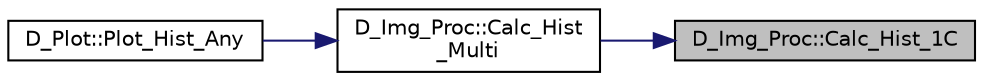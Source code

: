 digraph "D_Img_Proc::Calc_Hist_1C"
{
 // LATEX_PDF_SIZE
  edge [fontname="Helvetica",fontsize="10",labelfontname="Helvetica",labelfontsize="10"];
  node [fontname="Helvetica",fontsize="10",shape=record];
  rankdir="RL";
  Node1 [label="D_Img_Proc::Calc_Hist_1C",height=0.2,width=0.4,color="black", fillcolor="grey75", style="filled", fontcolor="black",tooltip=" "];
  Node1 -> Node2 [dir="back",color="midnightblue",fontsize="10",style="solid"];
  Node2 [label="D_Img_Proc::Calc_Hist\l_Multi",height=0.2,width=0.4,color="black", fillcolor="white", style="filled",URL="$class_d___img___proc.html#aa12289afe5dafce50eb1b68c00065615",tooltip=" "];
  Node2 -> Node3 [dir="back",color="midnightblue",fontsize="10",style="solid"];
  Node3 [label="D_Plot::Plot_Hist_Any",height=0.2,width=0.4,color="black", fillcolor="white", style="filled",URL="$class_d___plot.html#a9232a9827324e5554a72bde6d9926fe9",tooltip=" "];
}

